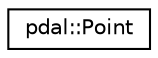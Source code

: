 digraph "Graphical Class Hierarchy"
{
  edge [fontname="Helvetica",fontsize="10",labelfontname="Helvetica",labelfontsize="10"];
  node [fontname="Helvetica",fontsize="10",shape=record];
  rankdir="LR";
  Node1 [label="pdal::Point",height=0.2,width=0.4,color="black", fillcolor="white", style="filled",URL="$structpdal_1_1Point.html"];
}
